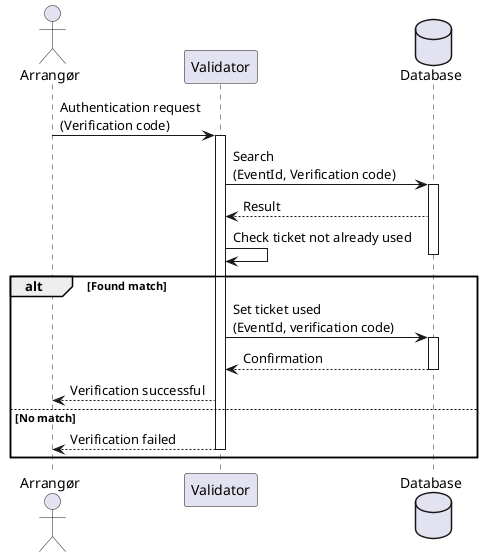 @startuml
Actor Arrangør as A
Participant Validator as V
DataBase Database as DB

A -> V: Authentication request \n(Verification code)
activate V
V -> DB: Search \n(EventId, Verification code)
activate DB
DB --> V: Result
V -> V: Check ticket not already used
deactivate DB
alt Found match
    V -> DB: Set ticket used \n(EventId, verification code)
    activate DB
    DB --> V: Confirmation
    deactivate DB
    V --> A: Verification successful
else No match
    V --> A: Verification failed
    deactivate V
end
@enduml